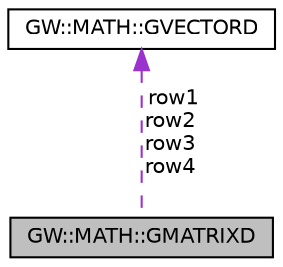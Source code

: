 digraph "GW::MATH::GMATRIXD"
{
  edge [fontname="Helvetica",fontsize="10",labelfontname="Helvetica",labelfontsize="10"];
  node [fontname="Helvetica",fontsize="10",shape=record];
  Node1 [label="GW::MATH::GMATRIXD",height=0.2,width=0.4,color="black", fillcolor="grey75", style="filled", fontcolor="black"];
  Node2 -> Node1 [dir="back",color="darkorchid3",fontsize="10",style="dashed",label=" row1\nrow2\nrow3\nrow4" ,fontname="Helvetica"];
  Node2 [label="GW::MATH::GVECTORD",height=0.2,width=0.4,color="black", fillcolor="white", style="filled",URL="$structGW_1_1MATH_1_1GVECTORD.html",tooltip="Vector with 4 double elements. "];
}
